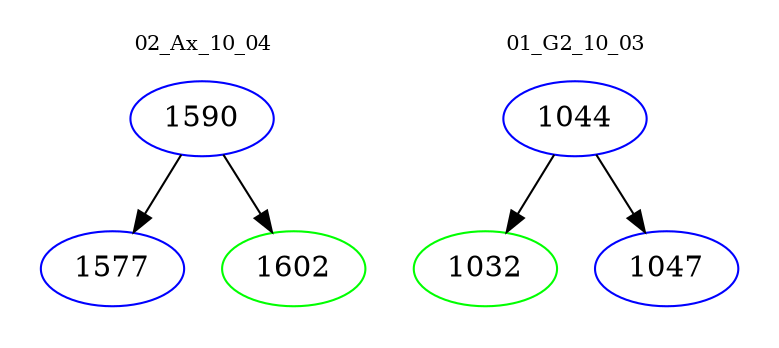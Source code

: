 digraph{
subgraph cluster_0 {
color = white
label = "02_Ax_10_04";
fontsize=10;
T0_1590 [label="1590", color="blue"]
T0_1590 -> T0_1577 [color="black"]
T0_1577 [label="1577", color="blue"]
T0_1590 -> T0_1602 [color="black"]
T0_1602 [label="1602", color="green"]
}
subgraph cluster_1 {
color = white
label = "01_G2_10_03";
fontsize=10;
T1_1044 [label="1044", color="blue"]
T1_1044 -> T1_1032 [color="black"]
T1_1032 [label="1032", color="green"]
T1_1044 -> T1_1047 [color="black"]
T1_1047 [label="1047", color="blue"]
}
}
